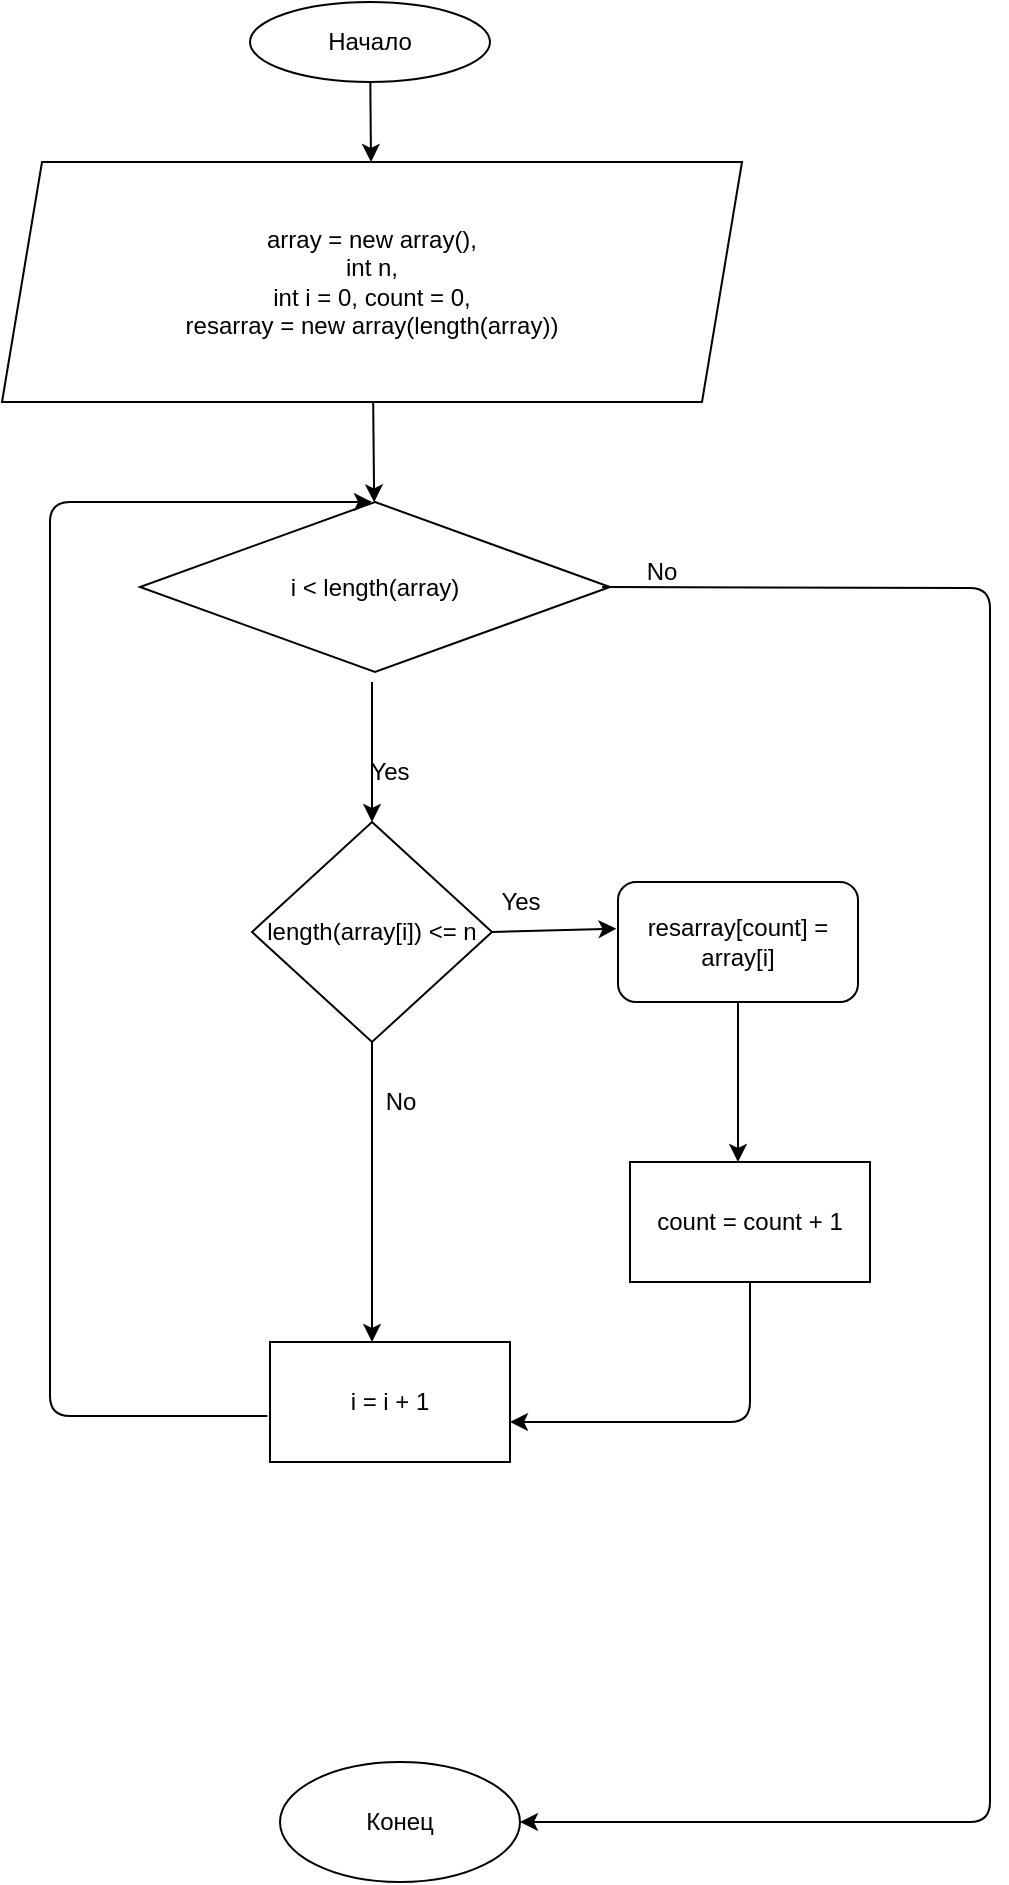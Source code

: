 <mxfile>
    <diagram id="86uKLtiwhDcYfHyZF2Bv" name="Страница 1">
        <mxGraphModel dx="996" dy="449" grid="1" gridSize="10" guides="1" tooltips="1" connect="1" arrows="1" fold="1" page="1" pageScale="1" pageWidth="827" pageHeight="1169" math="0" shadow="0">
            <root>
                <mxCell id="0"/>
                <mxCell id="1" parent="0"/>
                <mxCell id="4" value="" style="edgeStyle=none;html=1;" parent="1" source="2" target="3" edge="1">
                    <mxGeometry relative="1" as="geometry"/>
                </mxCell>
                <mxCell id="2" value="Начало" style="ellipse;whiteSpace=wrap;html=1;" parent="1" vertex="1">
                    <mxGeometry x="170" y="10" width="120" height="40" as="geometry"/>
                </mxCell>
                <mxCell id="6" value="" style="edgeStyle=none;html=1;" parent="1" source="3" target="5" edge="1">
                    <mxGeometry relative="1" as="geometry"/>
                </mxCell>
                <mxCell id="3" value="array = new array(),&lt;br&gt;int n, &lt;br&gt;int i = 0, count = 0,&lt;br&gt;resarray = new array(length(array))" style="shape=parallelogram;perimeter=parallelogramPerimeter;whiteSpace=wrap;html=1;fixedSize=1;" parent="1" vertex="1">
                    <mxGeometry x="46" y="90" width="370" height="120" as="geometry"/>
                </mxCell>
                <mxCell id="5" value="i &amp;lt; length(array)" style="rhombus;whiteSpace=wrap;html=1;" parent="1" vertex="1">
                    <mxGeometry x="115" y="260" width="235" height="85" as="geometry"/>
                </mxCell>
                <mxCell id="10" value="" style="edgeStyle=none;html=1;exitX=0.5;exitY=1;exitDx=0;exitDy=0;" parent="1" edge="1" source="16">
                    <mxGeometry relative="1" as="geometry">
                        <mxPoint x="239.5" y="600" as="sourcePoint"/>
                        <mxPoint x="231" y="680" as="targetPoint"/>
                    </mxGeometry>
                </mxCell>
                <mxCell id="11" value="" style="endArrow=classic;html=1;exitX=-0.011;exitY=0.617;exitDx=0;exitDy=0;exitPerimeter=0;" parent="1" source="30" edge="1">
                    <mxGeometry width="50" height="50" relative="1" as="geometry">
                        <mxPoint x="190" y="770" as="sourcePoint"/>
                        <mxPoint x="231" y="260" as="targetPoint"/>
                        <Array as="points">
                            <mxPoint x="70" y="717"/>
                            <mxPoint x="70" y="260"/>
                        </Array>
                    </mxGeometry>
                </mxCell>
                <mxCell id="12" value="Конец" style="ellipse;whiteSpace=wrap;html=1;" parent="1" vertex="1">
                    <mxGeometry x="185" y="890" width="120" height="60" as="geometry"/>
                </mxCell>
                <mxCell id="17" value="" style="edgeStyle=none;html=1;" parent="1" target="16" edge="1">
                    <mxGeometry relative="1" as="geometry">
                        <mxPoint x="231" y="350" as="sourcePoint"/>
                    </mxGeometry>
                </mxCell>
                <mxCell id="14" value="Yes" style="text;html=1;strokeColor=none;fillColor=none;align=center;verticalAlign=middle;whiteSpace=wrap;rounded=0;" parent="1" vertex="1">
                    <mxGeometry x="210" y="380" width="60" height="30" as="geometry"/>
                </mxCell>
                <mxCell id="38" value="" style="edgeStyle=none;html=1;exitX=0;exitY=0.75;exitDx=0;exitDy=0;entryX=1;entryY=0.5;entryDx=0;entryDy=0;" edge="1" parent="1" source="15" target="12">
                    <mxGeometry relative="1" as="geometry">
                        <mxPoint x="490" y="920" as="targetPoint"/>
                        <Array as="points">
                            <mxPoint x="540" y="303"/>
                            <mxPoint x="540" y="920"/>
                        </Array>
                    </mxGeometry>
                </mxCell>
                <mxCell id="15" value="No" style="text;html=1;strokeColor=none;fillColor=none;align=center;verticalAlign=middle;whiteSpace=wrap;rounded=0;" parent="1" vertex="1">
                    <mxGeometry x="346" y="280" width="60" height="30" as="geometry"/>
                </mxCell>
                <mxCell id="16" value="length(array[i]) &amp;lt;= n" style="rhombus;whiteSpace=wrap;html=1;" parent="1" vertex="1">
                    <mxGeometry x="171" y="420" width="120" height="110" as="geometry"/>
                </mxCell>
                <mxCell id="20" value="Yes" style="text;html=1;align=center;verticalAlign=middle;resizable=0;points=[];autosize=1;strokeColor=none;fillColor=none;" parent="1" vertex="1">
                    <mxGeometry x="290" y="450" width="30" height="20" as="geometry"/>
                </mxCell>
                <mxCell id="28" value="" style="edgeStyle=none;html=1;exitX=0.5;exitY=1;exitDx=0;exitDy=0;" parent="1" source="22" edge="1">
                    <mxGeometry relative="1" as="geometry">
                        <mxPoint x="300" y="720" as="targetPoint"/>
                        <Array as="points">
                            <mxPoint x="420" y="720"/>
                        </Array>
                    </mxGeometry>
                </mxCell>
                <mxCell id="22" value="count = count + 1" style="whiteSpace=wrap;html=1;" parent="1" vertex="1">
                    <mxGeometry x="360" y="590" width="120" height="60" as="geometry"/>
                </mxCell>
                <mxCell id="35" style="edgeStyle=none;html=1;exitX=1;exitY=0.5;exitDx=0;exitDy=0;entryX=-0.006;entryY=0.389;entryDx=0;entryDy=0;entryPerimeter=0;" edge="1" parent="1" source="16" target="31">
                    <mxGeometry relative="1" as="geometry">
                        <mxPoint x="350" y="475" as="targetPoint"/>
                    </mxGeometry>
                </mxCell>
                <mxCell id="27" value="No" style="text;html=1;align=center;verticalAlign=middle;resizable=0;points=[];autosize=1;strokeColor=none;fillColor=none;" parent="1" vertex="1">
                    <mxGeometry x="230" y="550" width="30" height="20" as="geometry"/>
                </mxCell>
                <mxCell id="30" value="i = i + 1" style="whiteSpace=wrap;html=1;" parent="1" vertex="1">
                    <mxGeometry x="180" y="680" width="120" height="60" as="geometry"/>
                </mxCell>
                <mxCell id="31" value="resarray[count] = array[i]" style="rounded=1;whiteSpace=wrap;html=1;" parent="1" vertex="1">
                    <mxGeometry x="354" y="450" width="120" height="60" as="geometry"/>
                </mxCell>
                <mxCell id="34" value="" style="endArrow=classic;html=1;" edge="1" parent="1">
                    <mxGeometry width="50" height="50" relative="1" as="geometry">
                        <mxPoint x="414" y="510" as="sourcePoint"/>
                        <mxPoint x="414" y="590" as="targetPoint"/>
                    </mxGeometry>
                </mxCell>
            </root>
        </mxGraphModel>
    </diagram>
</mxfile>